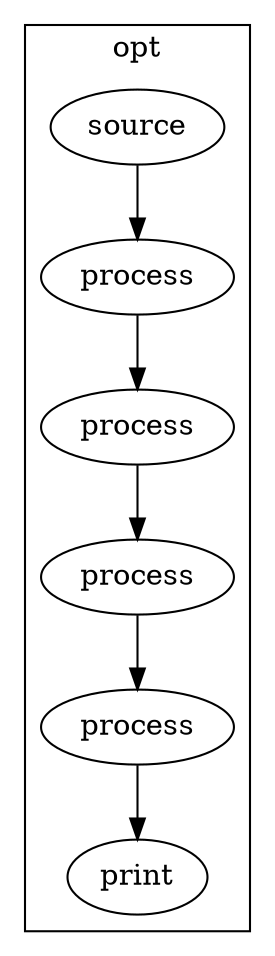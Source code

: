digraph streamit {
subgraph cluster_node1 {
 label="opt";
node2 [ label="source" ]
node3 [ label="process" ]
node2 -> node3
node4 [ label="process" ]
node3 -> node4
node5 [ label="process" ]
node4 -> node5
node6 [ label="process" ]
node5 -> node6
node7 [ label="print" ]
node6 -> node7
}
}
